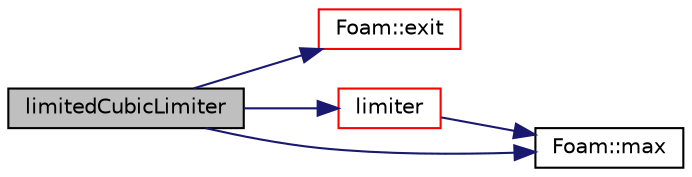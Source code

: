 digraph "limitedCubicLimiter"
{
  bgcolor="transparent";
  edge [fontname="Helvetica",fontsize="10",labelfontname="Helvetica",labelfontsize="10"];
  node [fontname="Helvetica",fontsize="10",shape=record];
  rankdir="LR";
  Node0 [label="limitedCubicLimiter",height=0.2,width=0.4,color="black", fillcolor="grey75", style="filled", fontcolor="black"];
  Node0 -> Node1 [color="midnightblue",fontsize="10",style="solid",fontname="Helvetica"];
  Node1 [label="Foam::exit",height=0.2,width=0.4,color="red",URL="$a21851.html#a06ca7250d8e89caf05243ec094843642"];
  Node0 -> Node50 [color="midnightblue",fontsize="10",style="solid",fontname="Helvetica"];
  Node50 [label="limiter",height=0.2,width=0.4,color="red",URL="$a23829.html#af5b7c0e43a342d836ad21c1b3b747639"];
  Node50 -> Node59 [color="midnightblue",fontsize="10",style="solid",fontname="Helvetica"];
  Node59 [label="Foam::max",height=0.2,width=0.4,color="black",URL="$a21851.html#ac993e906cf2774ae77e666bc24e81733"];
  Node0 -> Node59 [color="midnightblue",fontsize="10",style="solid",fontname="Helvetica"];
}
